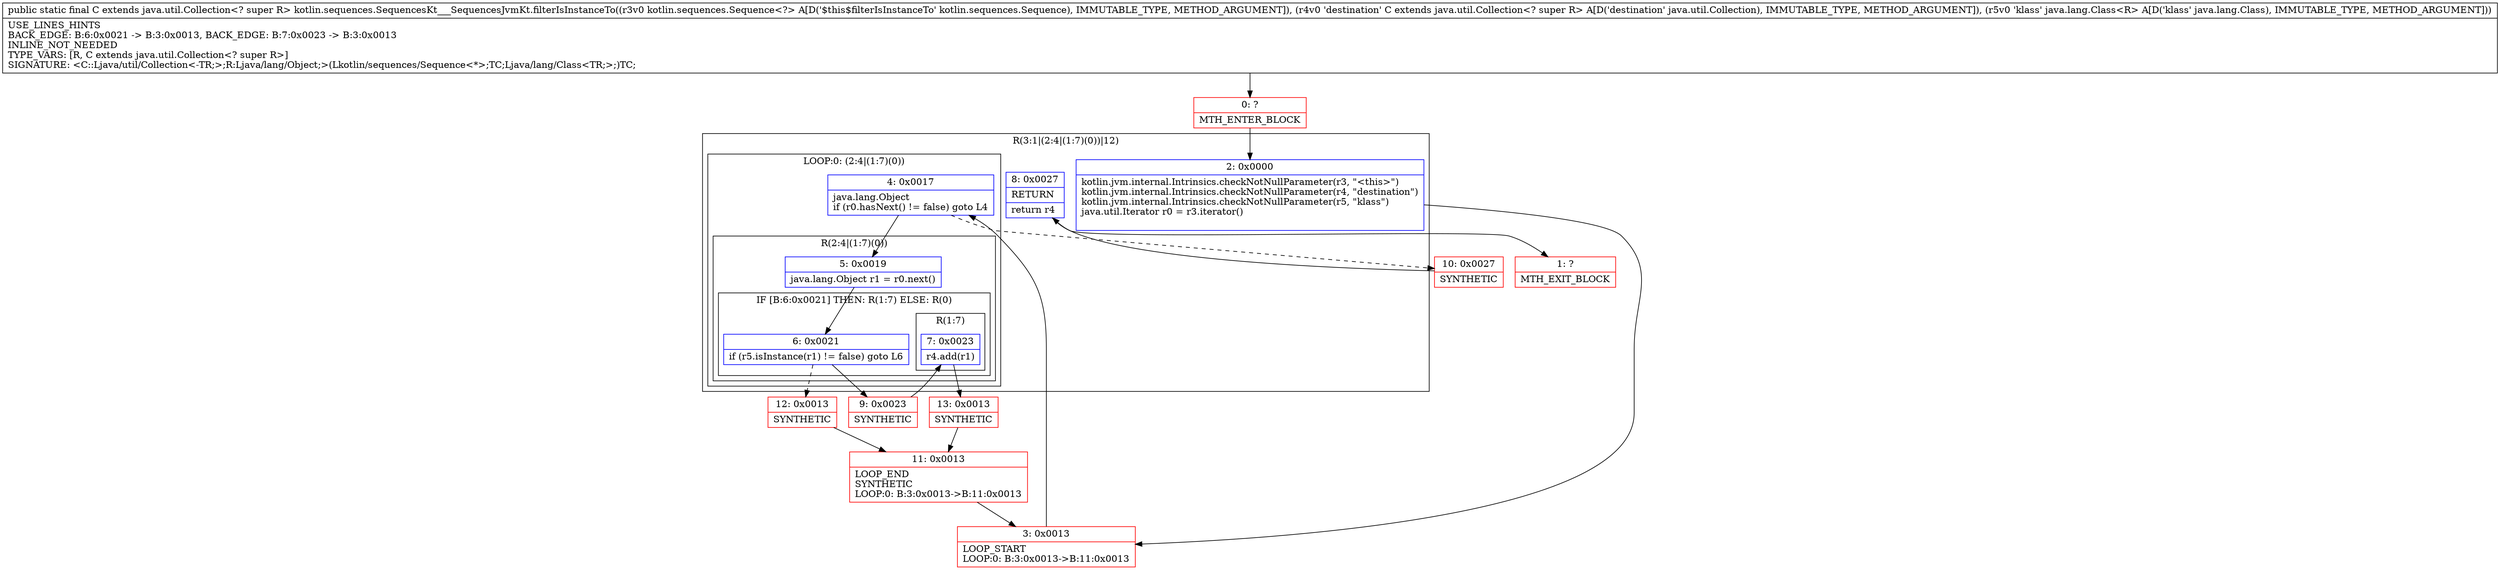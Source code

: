 digraph "CFG forkotlin.sequences.SequencesKt___SequencesJvmKt.filterIsInstanceTo(Lkotlin\/sequences\/Sequence;Ljava\/util\/Collection;Ljava\/lang\/Class;)Ljava\/util\/Collection;" {
subgraph cluster_Region_466631022 {
label = "R(3:1|(2:4|(1:7)(0))|12)";
node [shape=record,color=blue];
Node_2 [shape=record,label="{2\:\ 0x0000|kotlin.jvm.internal.Intrinsics.checkNotNullParameter(r3, \"\<this\>\")\lkotlin.jvm.internal.Intrinsics.checkNotNullParameter(r4, \"destination\")\lkotlin.jvm.internal.Intrinsics.checkNotNullParameter(r5, \"klass\")\ljava.util.Iterator r0 = r3.iterator()\l\l}"];
subgraph cluster_LoopRegion_925463763 {
label = "LOOP:0: (2:4|(1:7)(0))";
node [shape=record,color=blue];
Node_4 [shape=record,label="{4\:\ 0x0017|java.lang.Object \lif (r0.hasNext() != false) goto L4\l}"];
subgraph cluster_Region_1028874343 {
label = "R(2:4|(1:7)(0))";
node [shape=record,color=blue];
Node_5 [shape=record,label="{5\:\ 0x0019|java.lang.Object r1 = r0.next()\l}"];
subgraph cluster_IfRegion_621822445 {
label = "IF [B:6:0x0021] THEN: R(1:7) ELSE: R(0)";
node [shape=record,color=blue];
Node_6 [shape=record,label="{6\:\ 0x0021|if (r5.isInstance(r1) != false) goto L6\l}"];
subgraph cluster_Region_1066469224 {
label = "R(1:7)";
node [shape=record,color=blue];
Node_7 [shape=record,label="{7\:\ 0x0023|r4.add(r1)\l}"];
}
subgraph cluster_Region_1138910117 {
label = "R(0)";
node [shape=record,color=blue];
}
}
}
}
Node_8 [shape=record,label="{8\:\ 0x0027|RETURN\l|return r4\l}"];
}
Node_0 [shape=record,color=red,label="{0\:\ ?|MTH_ENTER_BLOCK\l}"];
Node_3 [shape=record,color=red,label="{3\:\ 0x0013|LOOP_START\lLOOP:0: B:3:0x0013\-\>B:11:0x0013\l}"];
Node_9 [shape=record,color=red,label="{9\:\ 0x0023|SYNTHETIC\l}"];
Node_13 [shape=record,color=red,label="{13\:\ 0x0013|SYNTHETIC\l}"];
Node_11 [shape=record,color=red,label="{11\:\ 0x0013|LOOP_END\lSYNTHETIC\lLOOP:0: B:3:0x0013\-\>B:11:0x0013\l}"];
Node_12 [shape=record,color=red,label="{12\:\ 0x0013|SYNTHETIC\l}"];
Node_10 [shape=record,color=red,label="{10\:\ 0x0027|SYNTHETIC\l}"];
Node_1 [shape=record,color=red,label="{1\:\ ?|MTH_EXIT_BLOCK\l}"];
MethodNode[shape=record,label="{public static final C extends java.util.Collection\<? super R\> kotlin.sequences.SequencesKt___SequencesJvmKt.filterIsInstanceTo((r3v0 kotlin.sequences.Sequence\<?\> A[D('$this$filterIsInstanceTo' kotlin.sequences.Sequence), IMMUTABLE_TYPE, METHOD_ARGUMENT]), (r4v0 'destination' C extends java.util.Collection\<? super R\> A[D('destination' java.util.Collection), IMMUTABLE_TYPE, METHOD_ARGUMENT]), (r5v0 'klass' java.lang.Class\<R\> A[D('klass' java.lang.Class), IMMUTABLE_TYPE, METHOD_ARGUMENT]))  | USE_LINES_HINTS\lBACK_EDGE: B:6:0x0021 \-\> B:3:0x0013, BACK_EDGE: B:7:0x0023 \-\> B:3:0x0013\lINLINE_NOT_NEEDED\lTYPE_VARS: [R, C extends java.util.Collection\<? super R\>]\lSIGNATURE: \<C::Ljava\/util\/Collection\<\-TR;\>;R:Ljava\/lang\/Object;\>(Lkotlin\/sequences\/Sequence\<*\>;TC;Ljava\/lang\/Class\<TR;\>;)TC;\l}"];
MethodNode -> Node_0;Node_2 -> Node_3;
Node_4 -> Node_5;
Node_4 -> Node_10[style=dashed];
Node_5 -> Node_6;
Node_6 -> Node_9;
Node_6 -> Node_12[style=dashed];
Node_7 -> Node_13;
Node_8 -> Node_1;
Node_0 -> Node_2;
Node_3 -> Node_4;
Node_9 -> Node_7;
Node_13 -> Node_11;
Node_11 -> Node_3;
Node_12 -> Node_11;
Node_10 -> Node_8;
}

